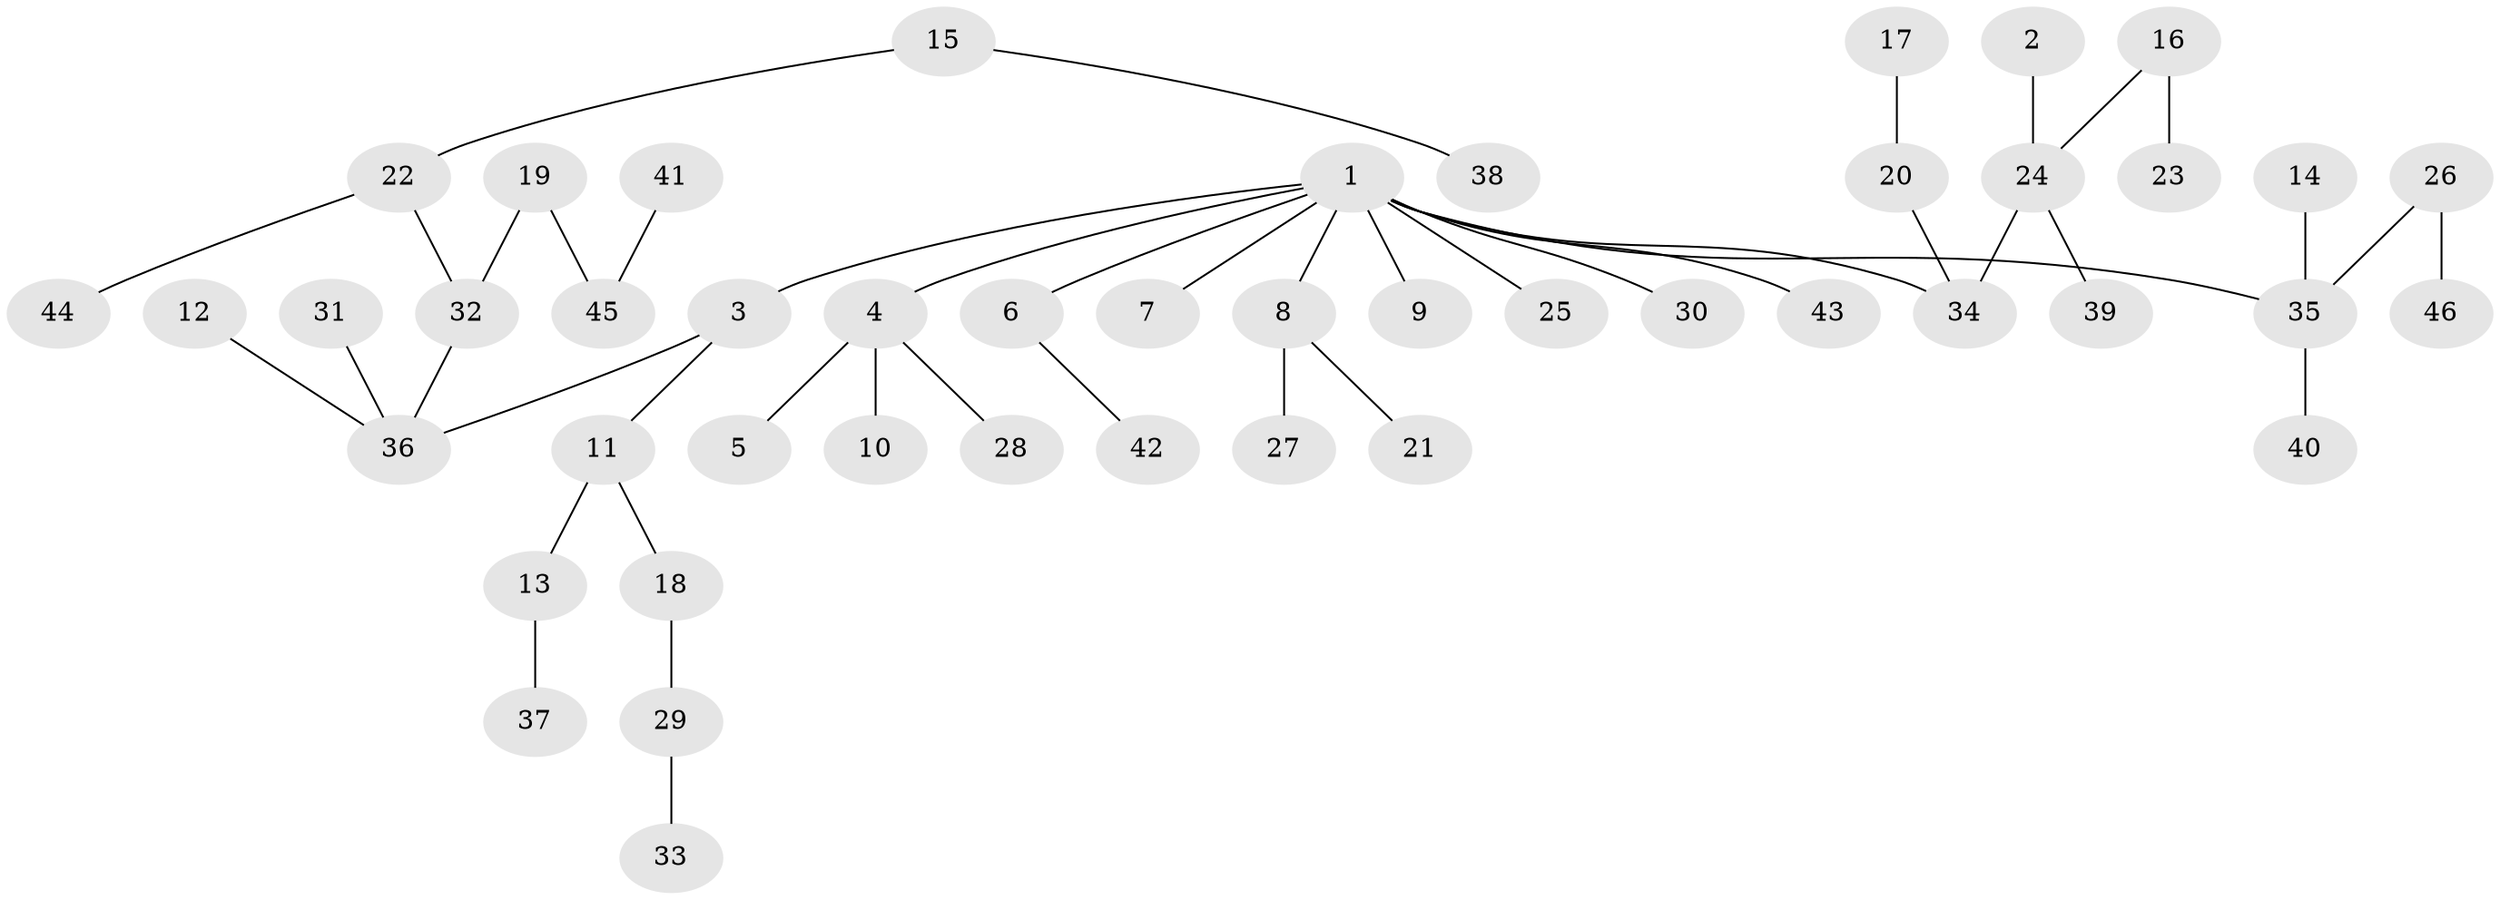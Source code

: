 // original degree distribution, {8: 0.01098901098901099, 4: 0.04395604395604396, 5: 0.03296703296703297, 1: 0.4835164835164835, 3: 0.16483516483516483, 6: 0.01098901098901099, 2: 0.25274725274725274}
// Generated by graph-tools (version 1.1) at 2025/50/03/09/25 03:50:19]
// undirected, 46 vertices, 45 edges
graph export_dot {
graph [start="1"]
  node [color=gray90,style=filled];
  1;
  2;
  3;
  4;
  5;
  6;
  7;
  8;
  9;
  10;
  11;
  12;
  13;
  14;
  15;
  16;
  17;
  18;
  19;
  20;
  21;
  22;
  23;
  24;
  25;
  26;
  27;
  28;
  29;
  30;
  31;
  32;
  33;
  34;
  35;
  36;
  37;
  38;
  39;
  40;
  41;
  42;
  43;
  44;
  45;
  46;
  1 -- 3 [weight=1.0];
  1 -- 4 [weight=1.0];
  1 -- 6 [weight=1.0];
  1 -- 7 [weight=1.0];
  1 -- 8 [weight=1.0];
  1 -- 9 [weight=1.0];
  1 -- 25 [weight=1.0];
  1 -- 30 [weight=1.0];
  1 -- 34 [weight=1.0];
  1 -- 35 [weight=1.0];
  1 -- 43 [weight=1.0];
  2 -- 24 [weight=1.0];
  3 -- 11 [weight=1.0];
  3 -- 36 [weight=1.0];
  4 -- 5 [weight=1.0];
  4 -- 10 [weight=1.0];
  4 -- 28 [weight=1.0];
  6 -- 42 [weight=1.0];
  8 -- 21 [weight=1.0];
  8 -- 27 [weight=1.0];
  11 -- 13 [weight=1.0];
  11 -- 18 [weight=1.0];
  12 -- 36 [weight=1.0];
  13 -- 37 [weight=1.0];
  14 -- 35 [weight=1.0];
  15 -- 22 [weight=1.0];
  15 -- 38 [weight=1.0];
  16 -- 23 [weight=1.0];
  16 -- 24 [weight=1.0];
  17 -- 20 [weight=1.0];
  18 -- 29 [weight=1.0];
  19 -- 32 [weight=1.0];
  19 -- 45 [weight=1.0];
  20 -- 34 [weight=1.0];
  22 -- 32 [weight=1.0];
  22 -- 44 [weight=1.0];
  24 -- 34 [weight=1.0];
  24 -- 39 [weight=1.0];
  26 -- 35 [weight=1.0];
  26 -- 46 [weight=1.0];
  29 -- 33 [weight=1.0];
  31 -- 36 [weight=1.0];
  32 -- 36 [weight=1.0];
  35 -- 40 [weight=1.0];
  41 -- 45 [weight=1.0];
}
